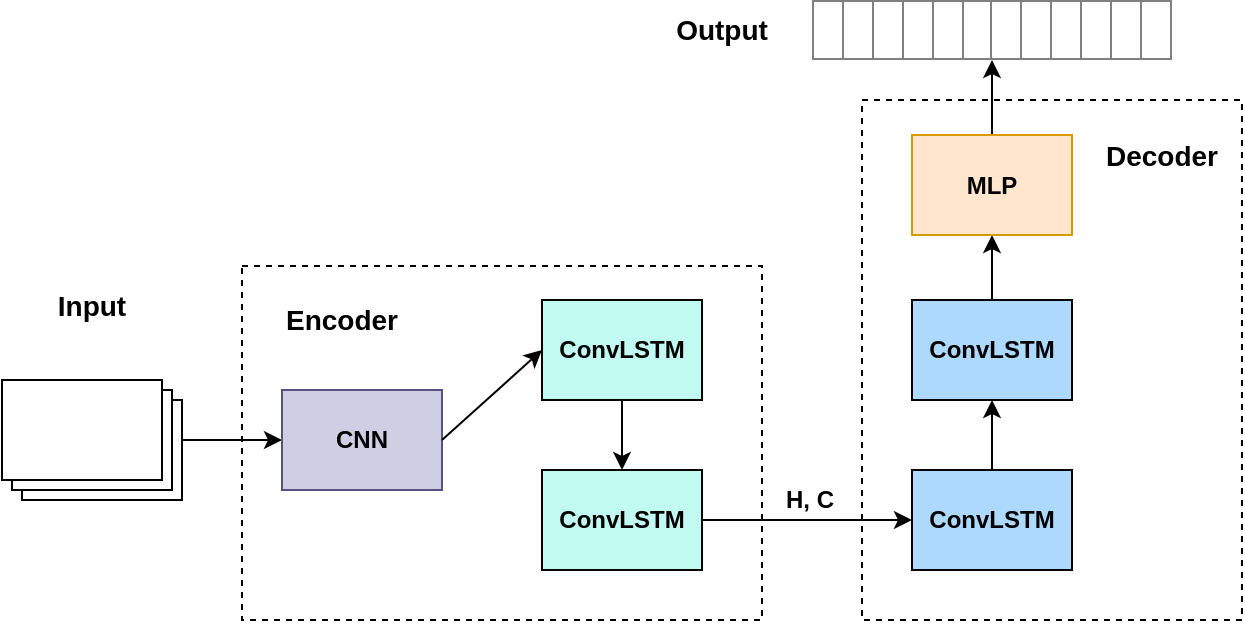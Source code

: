 <mxfile version="10.7.7" type="device"><diagram id="g_7NsjobZMBYTpoIZ1VE" name="Page-1"><mxGraphModel dx="758" dy="525" grid="1" gridSize="10" guides="1" tooltips="1" connect="1" arrows="1" fold="1" page="1" pageScale="1" pageWidth="850" pageHeight="1100" math="0" shadow="0"><root><mxCell id="0"/><mxCell id="1" parent="0"/><mxCell id="j0ZAadmZgmr_zw-uZsAT-35" value="" style="edgeStyle=orthogonalEdgeStyle;rounded=0;orthogonalLoop=1;jettySize=auto;html=1;" edge="1" parent="1" source="j0ZAadmZgmr_zw-uZsAT-1" target="j0ZAadmZgmr_zw-uZsAT-33"><mxGeometry relative="1" as="geometry"/></mxCell><mxCell id="j0ZAadmZgmr_zw-uZsAT-1" value="" style="verticalLabelPosition=bottom;verticalAlign=top;html=1;shape=mxgraph.basic.layered_rect;dx=10;outlineConnect=0;" vertex="1" parent="1"><mxGeometry x="20" y="240" width="90" height="60" as="geometry"/></mxCell><mxCell id="j0ZAadmZgmr_zw-uZsAT-4" value="" style="rounded=0;whiteSpace=wrap;html=1;fillColor=none;dashed=1;" vertex="1" parent="1"><mxGeometry x="140" y="183" width="260" height="177" as="geometry"/></mxCell><mxCell id="j0ZAadmZgmr_zw-uZsAT-9" value="" style="edgeStyle=orthogonalEdgeStyle;rounded=0;orthogonalLoop=1;jettySize=auto;html=1;" edge="1" parent="1" source="j0ZAadmZgmr_zw-uZsAT-5" target="j0ZAadmZgmr_zw-uZsAT-6"><mxGeometry relative="1" as="geometry"/></mxCell><mxCell id="j0ZAadmZgmr_zw-uZsAT-5" value="&lt;b&gt;ConvLSTM&lt;/b&gt;&lt;br&gt;" style="rounded=0;whiteSpace=wrap;html=1;fillColor=#C1FAF0;strokeColor=#000000;" vertex="1" parent="1"><mxGeometry x="290" y="200" width="80" height="50" as="geometry"/></mxCell><mxCell id="j0ZAadmZgmr_zw-uZsAT-6" value="&lt;b&gt;ConvLSTM&lt;/b&gt;&lt;br&gt;" style="rounded=0;whiteSpace=wrap;html=1;fillColor=#C1FAF0;strokeColor=#000000;" vertex="1" parent="1"><mxGeometry x="290" y="285" width="80" height="50" as="geometry"/></mxCell><mxCell id="j0ZAadmZgmr_zw-uZsAT-7" value="&lt;b&gt;&lt;font style=&quot;font-size: 14px&quot;&gt;Encoder&lt;/font&gt;&lt;/b&gt;" style="text;html=1;strokeColor=none;fillColor=none;align=center;verticalAlign=middle;whiteSpace=wrap;rounded=0;" vertex="1" parent="1"><mxGeometry x="160" y="200" width="60" height="20" as="geometry"/></mxCell><mxCell id="j0ZAadmZgmr_zw-uZsAT-8" value="&lt;b&gt;&lt;font style=&quot;font-size: 14px&quot;&gt;Input&lt;br&gt;&lt;/font&gt;&lt;/b&gt;" style="text;html=1;strokeColor=none;fillColor=none;align=center;verticalAlign=middle;whiteSpace=wrap;rounded=0;" vertex="1" parent="1"><mxGeometry x="45" y="192.5" width="40" height="20" as="geometry"/></mxCell><mxCell id="j0ZAadmZgmr_zw-uZsAT-10" value="" style="rounded=0;whiteSpace=wrap;html=1;fillColor=none;dashed=1;" vertex="1" parent="1"><mxGeometry x="450" y="100" width="190" height="260" as="geometry"/></mxCell><mxCell id="j0ZAadmZgmr_zw-uZsAT-42" value="" style="edgeStyle=orthogonalEdgeStyle;rounded=0;orthogonalLoop=1;jettySize=auto;html=1;" edge="1" parent="1" source="j0ZAadmZgmr_zw-uZsAT-12" target="j0ZAadmZgmr_zw-uZsAT-23"><mxGeometry relative="1" as="geometry"/></mxCell><mxCell id="j0ZAadmZgmr_zw-uZsAT-12" value="&lt;b&gt;ConvLSTM&lt;/b&gt;&lt;br&gt;" style="rounded=0;whiteSpace=wrap;html=1;fillColor=#ADD9FF;strokeColor=#000000;" vertex="1" parent="1"><mxGeometry x="475" y="200" width="80" height="50" as="geometry"/></mxCell><mxCell id="j0ZAadmZgmr_zw-uZsAT-40" value="" style="edgeStyle=orthogonalEdgeStyle;rounded=0;orthogonalLoop=1;jettySize=auto;html=1;exitX=0.5;exitY=0;exitDx=0;exitDy=0;entryX=0.5;entryY=1;entryDx=0;entryDy=0;" edge="1" parent="1" source="j0ZAadmZgmr_zw-uZsAT-13" target="j0ZAadmZgmr_zw-uZsAT-12"><mxGeometry relative="1" as="geometry"><mxPoint x="635" y="312.5" as="targetPoint"/></mxGeometry></mxCell><mxCell id="j0ZAadmZgmr_zw-uZsAT-13" value="&lt;b&gt;ConvLSTM&lt;/b&gt;&lt;br&gt;" style="rounded=0;whiteSpace=wrap;html=1;fillColor=#ADD9FF;strokeColor=#000000;" vertex="1" parent="1"><mxGeometry x="475" y="285" width="80" height="50" as="geometry"/></mxCell><mxCell id="j0ZAadmZgmr_zw-uZsAT-14" value="" style="edgeStyle=orthogonalEdgeStyle;rounded=0;orthogonalLoop=1;jettySize=auto;html=1;exitX=1;exitY=0.5;exitDx=0;exitDy=0;entryX=0;entryY=0.5;entryDx=0;entryDy=0;" edge="1" parent="1" source="j0ZAadmZgmr_zw-uZsAT-6" target="j0ZAadmZgmr_zw-uZsAT-13"><mxGeometry relative="1" as="geometry"><mxPoint x="460" y="272.5" as="sourcePoint"/><mxPoint x="460" y="317.5" as="targetPoint"/></mxGeometry></mxCell><mxCell id="j0ZAadmZgmr_zw-uZsAT-16" value="&lt;b&gt;&lt;font style=&quot;font-size: 14px&quot;&gt;Decoder&lt;br&gt;&lt;/font&gt;&lt;/b&gt;" style="text;html=1;strokeColor=none;fillColor=none;align=center;verticalAlign=middle;whiteSpace=wrap;rounded=0;" vertex="1" parent="1"><mxGeometry x="570" y="117.5" width="60" height="20" as="geometry"/></mxCell><mxCell id="j0ZAadmZgmr_zw-uZsAT-22" value="&lt;b&gt;H, C&lt;/b&gt;" style="text;html=1;resizable=0;points=[];autosize=1;align=left;verticalAlign=top;spacingTop=-4;" vertex="1" parent="1"><mxGeometry x="410" y="290" width="40" height="20" as="geometry"/></mxCell><mxCell id="j0ZAadmZgmr_zw-uZsAT-43" value="" style="edgeStyle=orthogonalEdgeStyle;rounded=0;orthogonalLoop=1;jettySize=auto;html=1;" edge="1" parent="1" source="j0ZAadmZgmr_zw-uZsAT-23" target="j0ZAadmZgmr_zw-uZsAT-27"><mxGeometry relative="1" as="geometry"/></mxCell><mxCell id="j0ZAadmZgmr_zw-uZsAT-23" value="&lt;b&gt;MLP&lt;/b&gt;&lt;br&gt;" style="rounded=0;whiteSpace=wrap;html=1;fillColor=#ffe6cc;strokeColor=#d79b00;" vertex="1" parent="1"><mxGeometry x="475" y="117.5" width="80" height="50" as="geometry"/></mxCell><mxCell id="j0ZAadmZgmr_zw-uZsAT-27" value="&lt;table border=&quot;1&quot; width=&quot;100%&quot; style=&quot;width: 100% ; height: 100% ; border-collapse: collapse&quot;&gt;&lt;tbody&gt;&lt;tr&gt;&lt;td align=&quot;center&quot;&gt;&lt;br&gt;&lt;/td&gt;&lt;td align=&quot;center&quot;&gt;&lt;br&gt;&lt;/td&gt;&lt;td align=&quot;center&quot;&gt;&lt;br&gt;&lt;/td&gt;&lt;td&gt;&lt;br&gt;&lt;/td&gt;&lt;td&gt;&lt;br&gt;&lt;/td&gt;&lt;td&gt;&lt;br&gt;&lt;/td&gt;&lt;td&gt;&lt;br&gt;&lt;/td&gt;&lt;td&gt;&lt;br&gt;&lt;/td&gt;&lt;td&gt;&lt;br&gt;&lt;/td&gt;&lt;td&gt;&lt;br&gt;&lt;/td&gt;&lt;td&gt;&lt;br&gt;&lt;/td&gt;&lt;td&gt;&lt;br&gt;&lt;/td&gt;&lt;/tr&gt;&lt;/tbody&gt;&lt;/table&gt;" style="text;html=1;strokeColor=none;fillColor=none;overflow=fill;" vertex="1" parent="1"><mxGeometry x="425" y="50" width="180" height="30" as="geometry"/></mxCell><mxCell id="j0ZAadmZgmr_zw-uZsAT-28" value="&lt;b&gt;&lt;font style=&quot;font-size: 14px&quot;&gt;Output&lt;/font&gt;&lt;/b&gt;" style="text;html=1;strokeColor=none;fillColor=none;align=center;verticalAlign=middle;whiteSpace=wrap;rounded=0;" vertex="1" parent="1"><mxGeometry x="350" y="55" width="60" height="20" as="geometry"/></mxCell><mxCell id="j0ZAadmZgmr_zw-uZsAT-33" value="&lt;b&gt;CNN&lt;/b&gt;&lt;br&gt;" style="rounded=0;whiteSpace=wrap;html=1;fillColor=#d0cee2;strokeColor=#56517e;" vertex="1" parent="1"><mxGeometry x="160" y="245" width="80" height="50" as="geometry"/></mxCell><mxCell id="j0ZAadmZgmr_zw-uZsAT-38" value="" style="endArrow=classic;html=1;exitX=1;exitY=0.5;exitDx=0;exitDy=0;entryX=0;entryY=0.5;entryDx=0;entryDy=0;" edge="1" parent="1" source="j0ZAadmZgmr_zw-uZsAT-33" target="j0ZAadmZgmr_zw-uZsAT-5"><mxGeometry width="50" height="50" relative="1" as="geometry"><mxPoint x="240" y="280" as="sourcePoint"/><mxPoint x="290" y="230" as="targetPoint"/></mxGeometry></mxCell></root></mxGraphModel></diagram></mxfile>